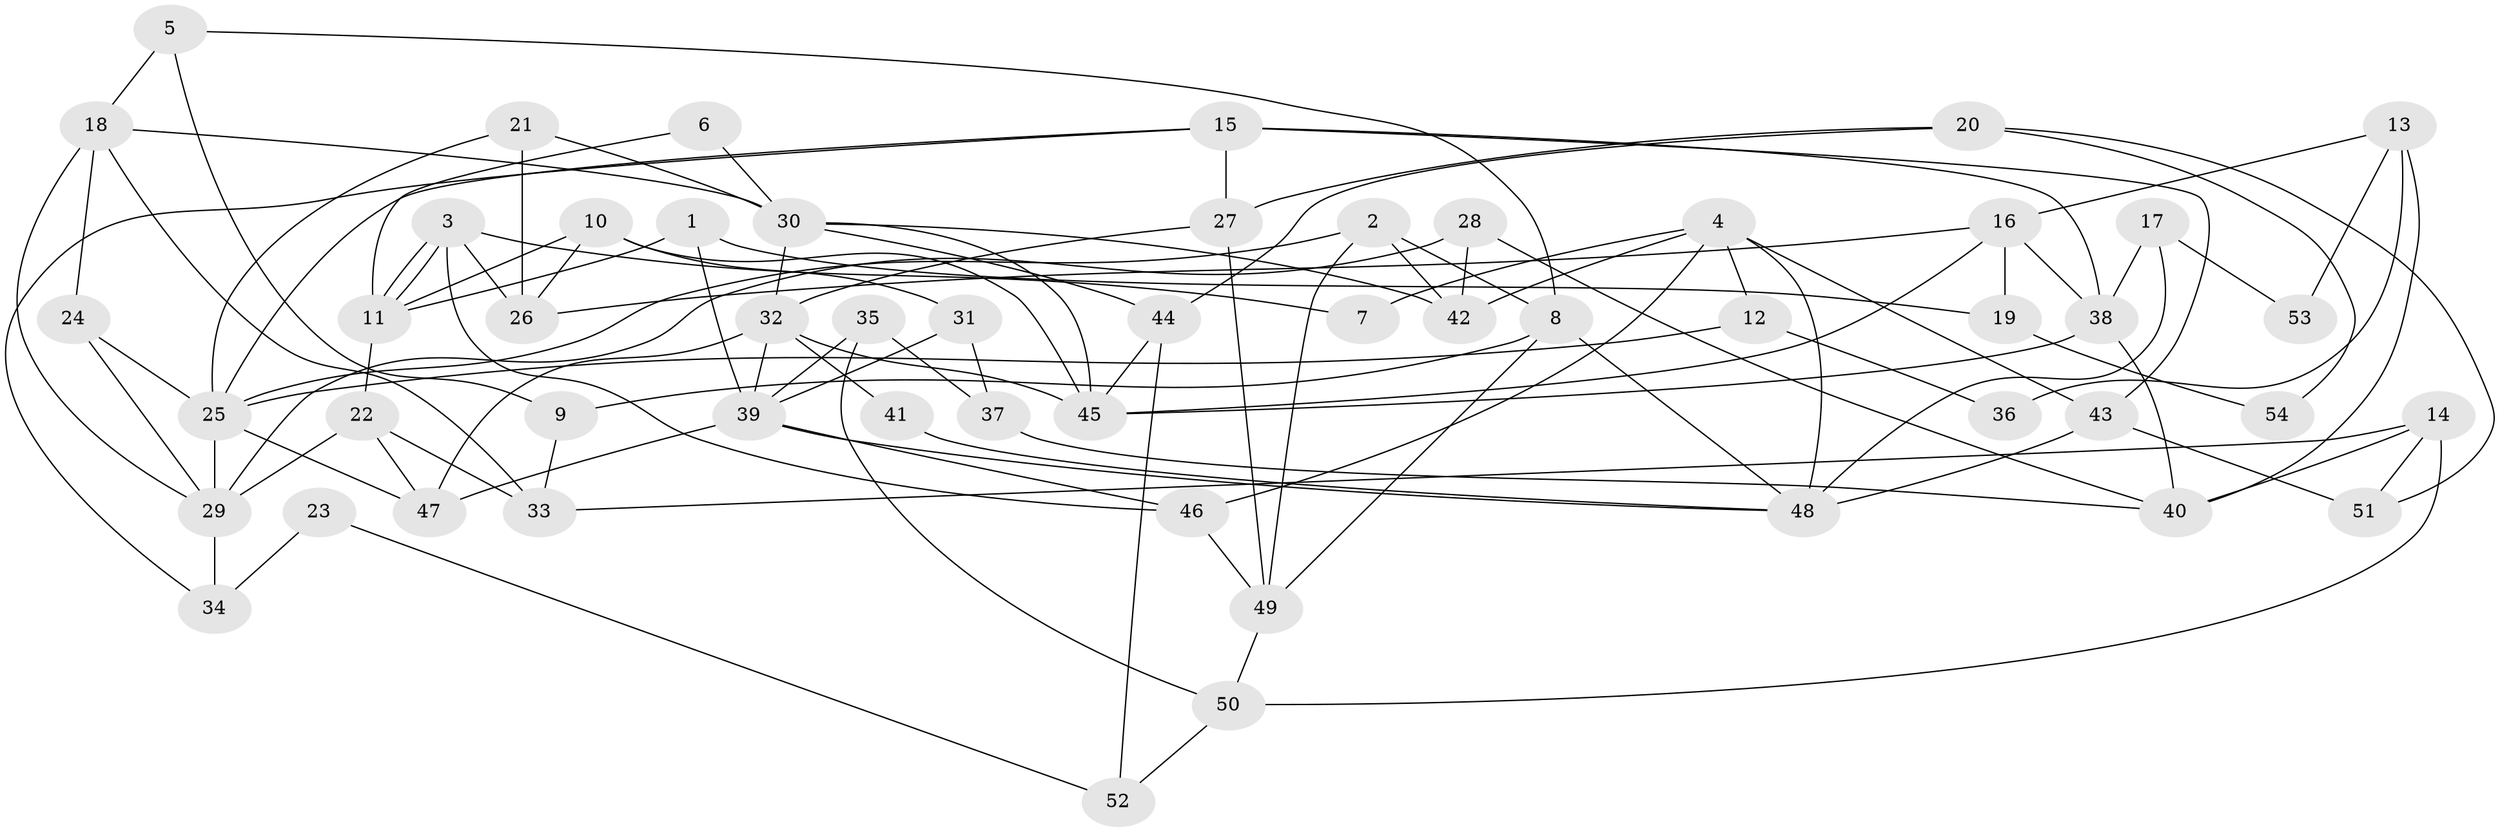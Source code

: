 // coarse degree distribution, {8: 0.02702702702702703, 4: 0.21621621621621623, 5: 0.16216216216216217, 6: 0.13513513513513514, 2: 0.10810810810810811, 3: 0.1891891891891892, 7: 0.13513513513513514, 10: 0.02702702702702703}
// Generated by graph-tools (version 1.1) at 2025/52/02/27/25 19:52:05]
// undirected, 54 vertices, 108 edges
graph export_dot {
graph [start="1"]
  node [color=gray90,style=filled];
  1;
  2;
  3;
  4;
  5;
  6;
  7;
  8;
  9;
  10;
  11;
  12;
  13;
  14;
  15;
  16;
  17;
  18;
  19;
  20;
  21;
  22;
  23;
  24;
  25;
  26;
  27;
  28;
  29;
  30;
  31;
  32;
  33;
  34;
  35;
  36;
  37;
  38;
  39;
  40;
  41;
  42;
  43;
  44;
  45;
  46;
  47;
  48;
  49;
  50;
  51;
  52;
  53;
  54;
  1 -- 11;
  1 -- 39;
  1 -- 19;
  2 -- 25;
  2 -- 8;
  2 -- 42;
  2 -- 49;
  3 -- 46;
  3 -- 11;
  3 -- 11;
  3 -- 7;
  3 -- 26;
  4 -- 46;
  4 -- 42;
  4 -- 7;
  4 -- 12;
  4 -- 43;
  4 -- 48;
  5 -- 18;
  5 -- 8;
  5 -- 9;
  6 -- 30;
  6 -- 11;
  8 -- 48;
  8 -- 9;
  8 -- 49;
  9 -- 33;
  10 -- 26;
  10 -- 11;
  10 -- 31;
  10 -- 45;
  11 -- 22;
  12 -- 25;
  12 -- 36;
  13 -- 16;
  13 -- 40;
  13 -- 36;
  13 -- 53;
  14 -- 40;
  14 -- 51;
  14 -- 33;
  14 -- 50;
  15 -- 27;
  15 -- 25;
  15 -- 34;
  15 -- 38;
  15 -- 43;
  16 -- 45;
  16 -- 26;
  16 -- 19;
  16 -- 38;
  17 -- 48;
  17 -- 38;
  17 -- 53;
  18 -- 33;
  18 -- 30;
  18 -- 24;
  18 -- 29;
  19 -- 54;
  20 -- 44;
  20 -- 27;
  20 -- 51;
  20 -- 54;
  21 -- 25;
  21 -- 30;
  21 -- 26;
  22 -- 47;
  22 -- 29;
  22 -- 33;
  23 -- 34;
  23 -- 52;
  24 -- 25;
  24 -- 29;
  25 -- 47;
  25 -- 29;
  27 -- 49;
  27 -- 32;
  28 -- 42;
  28 -- 29;
  28 -- 40;
  29 -- 34;
  30 -- 45;
  30 -- 32;
  30 -- 42;
  30 -- 44;
  31 -- 39;
  31 -- 37;
  32 -- 39;
  32 -- 45;
  32 -- 41;
  32 -- 47;
  35 -- 50;
  35 -- 37;
  35 -- 39;
  37 -- 40;
  38 -- 40;
  38 -- 45;
  39 -- 48;
  39 -- 46;
  39 -- 47;
  41 -- 48;
  43 -- 48;
  43 -- 51;
  44 -- 45;
  44 -- 52;
  46 -- 49;
  49 -- 50;
  50 -- 52;
}
